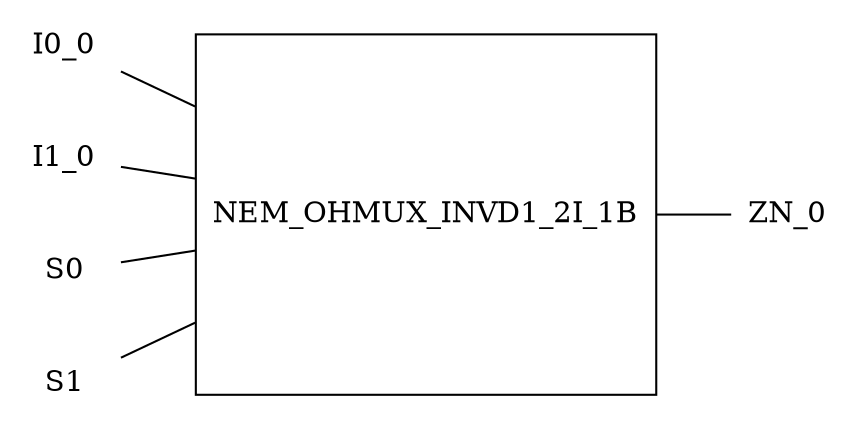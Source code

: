 graph G {
	rankdir=LR;


	0 [shape=box label=NEM_OHMUX_INVD1_2I_1B height=2.4 rankdir=TB];
	I0_0 [shape=none];
	I0_0 -- 0
	I1_0 [shape=none];
	I1_0 -- 0
	S0 [shape=none];
	S0 -- 0
	S1 [shape=none];
	S1 -- 0
	ZN_0 [shape=none];
	0 -- ZN_0
}
